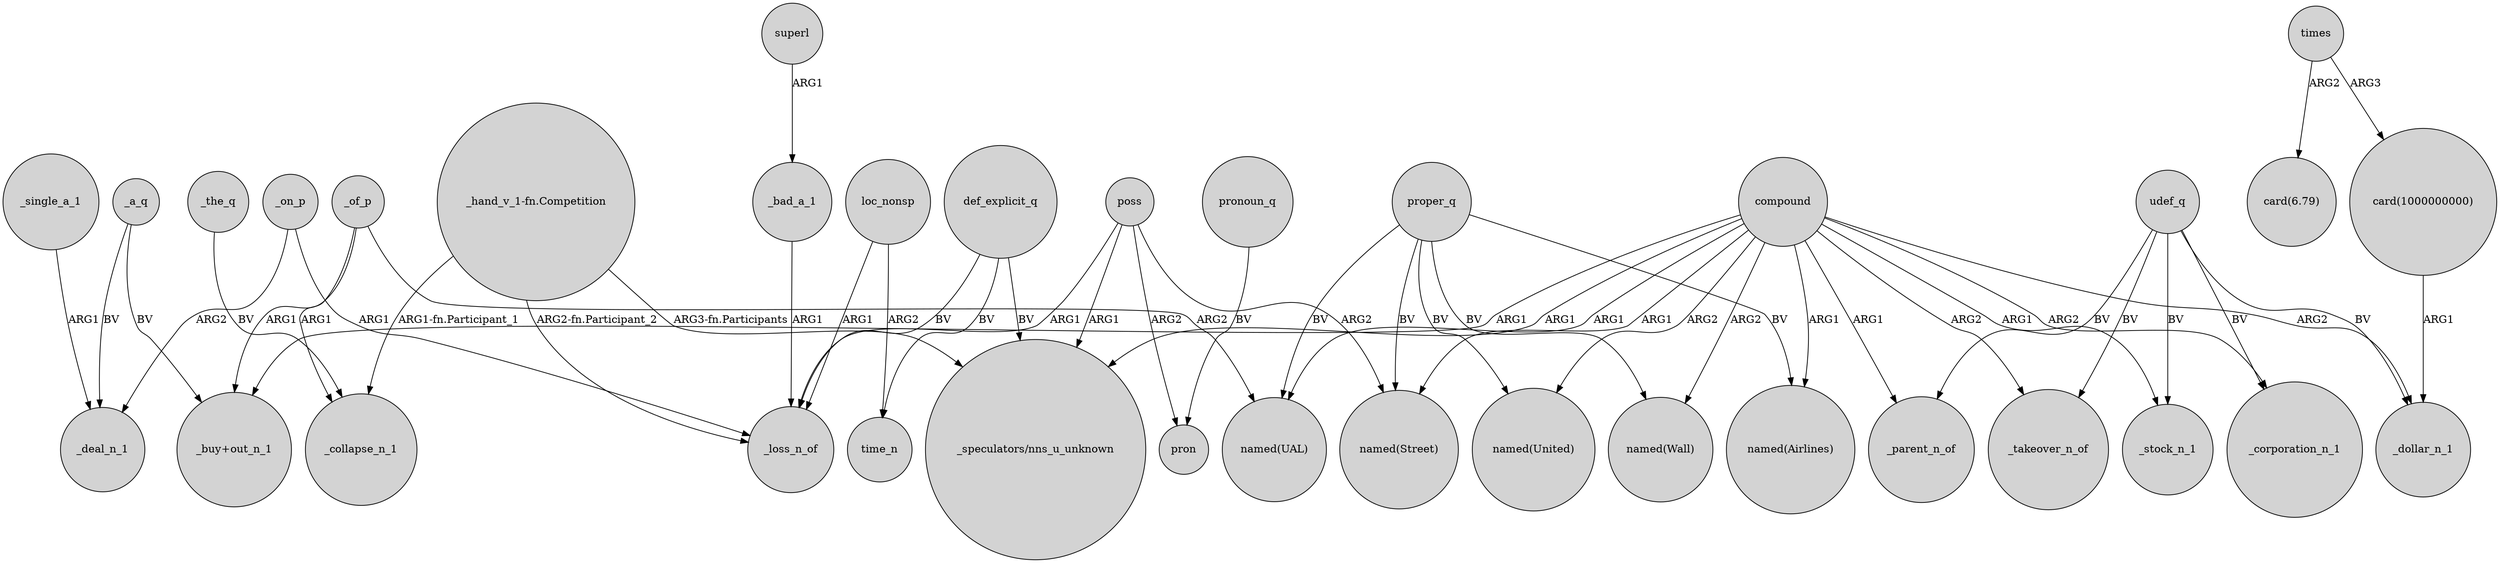 digraph {
	node [shape=circle style=filled]
	"card(1000000000)" -> _dollar_n_1 [label=ARG1]
	"_hand_v_1-fn.Competition" -> _loss_n_of [label="ARG2-fn.Participant_2"]
	compound -> "named(Airlines)" [label=ARG1]
	_a_q -> _deal_n_1 [label=BV]
	compound -> "named(UAL)" [label=ARG1]
	times -> "card(6.79)" [label=ARG2]
	_bad_a_1 -> _loss_n_of [label=ARG1]
	_single_a_1 -> _deal_n_1 [label=ARG1]
	_of_p -> "_buy+out_n_1" [label=ARG1]
	_on_p -> _loss_n_of [label=ARG1]
	compound -> "named(United)" [label=ARG2]
	def_explicit_q -> "_speculators/nns_u_unknown" [label=BV]
	def_explicit_q -> _loss_n_of [label=BV]
	_of_p -> _collapse_n_1 [label=ARG1]
	compound -> _dollar_n_1 [label=ARG2]
	"_hand_v_1-fn.Competition" -> _collapse_n_1 [label="ARG1-fn.Participant_1"]
	times -> "card(1000000000)" [label=ARG3]
	proper_q -> "named(Airlines)" [label=BV]
	compound -> _stock_n_1 [label=ARG1]
	_a_q -> "_buy+out_n_1" [label=BV]
	proper_q -> "named(UAL)" [label=BV]
	pronoun_q -> pron [label=BV]
	udef_q -> _takeover_n_of [label=BV]
	compound -> "named(Wall)" [label=ARG2]
	poss -> pron [label=ARG2]
	udef_q -> _stock_n_1 [label=BV]
	poss -> "_speculators/nns_u_unknown" [label=ARG1]
	compound -> _parent_n_of [label=ARG1]
	compound -> "_speculators/nns_u_unknown" [label=ARG1]
	compound -> "named(Street)" [label=ARG1]
	udef_q -> _dollar_n_1 [label=BV]
	proper_q -> "named(United)" [label=BV]
	poss -> "named(Street)" [label=ARG2]
	_the_q -> _collapse_n_1 [label=BV]
	proper_q -> "named(Wall)" [label=BV]
	compound -> _corporation_n_1 [label=ARG2]
	udef_q -> _corporation_n_1 [label=BV]
	compound -> "_buy+out_n_1" [label=ARG1]
	def_explicit_q -> time_n [label=BV]
	loc_nonsp -> time_n [label=ARG2]
	loc_nonsp -> _loss_n_of [label=ARG1]
	"_hand_v_1-fn.Competition" -> "_speculators/nns_u_unknown" [label="ARG3-fn.Participants"]
	compound -> _takeover_n_of [label=ARG2]
	proper_q -> "named(Street)" [label=BV]
	udef_q -> _parent_n_of [label=BV]
	_on_p -> _deal_n_1 [label=ARG2]
	poss -> _loss_n_of [label=ARG1]
	_of_p -> "named(UAL)" [label=ARG2]
	superl -> _bad_a_1 [label=ARG1]
}
